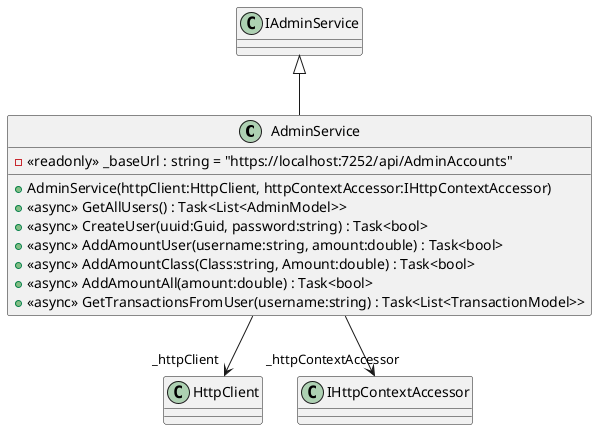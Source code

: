 @startuml
class AdminService {
    - <<readonly>> _baseUrl : string = "https://localhost:7252/api/AdminAccounts"
    + AdminService(httpClient:HttpClient, httpContextAccessor:IHttpContextAccessor)
    + <<async>> GetAllUsers() : Task<List<AdminModel>>
    + <<async>> CreateUser(uuid:Guid, password:string) : Task<bool>
    + <<async>> AddAmountUser(username:string, amount:double) : Task<bool>
    + <<async>> AddAmountClass(Class:string, Amount:double) : Task<bool>
    + <<async>> AddAmountAll(amount:double) : Task<bool>
    + <<async>> GetTransactionsFromUser(username:string) : Task<List<TransactionModel>>
}
IAdminService <|-- AdminService
AdminService --> "_httpClient" HttpClient
AdminService --> "_httpContextAccessor" IHttpContextAccessor
@enduml

@startuml
class AuthService {
    - <<readonly>> _baseUrl : string = "https://localhost:7252/api/login/authenticate"
    + AuthService(httpClient:HttpClient)
    + <<async>> LoginAsync(username:string, password:string) : Task<LoginResult>
}
IAuthService <|-- AuthService
AuthService --> "_httpClient" HttpClient
@enduml

@startuml
interface IAdminService {
    AddAmountAll(amount:double) : Task<bool>
    AddAmountClass(Class:string, Amount:double) : Task<bool>
    AddAmountUser(username:string, amount:double) : Task<bool>
    CreateUser(uuid:Guid, password:string) : Task<bool>
    GetAllUsers() : Task<List<AdminModel>>
    GetTransactionsFromUser(username:string) : Task<List<TransactionModel>>
}
@enduml

@startuml
interface IAuthService {
    LoginAsync(username:string, password:string) : Task<LoginResult>
}
@enduml

@startuml
interface IStudentService {
    chargeAmount(amount:double) : Task<bool>
    checkInfo() : Task<StudentsInfoM>
    checkTransaction() : Task<List<TransactionModel>>
}
@enduml

@startuml
class StudentService {
    - <<readonly>> _baseUrl : string = "https://localhost:7252/api/studentsaccount"
    + StudentService(httpClient:HttpClient, httpContextAccessor:IHttpContextAccessor)
    + <<async>> chargeAmount(amount:double) : Task<bool>
    + <<async>> checkInfo() : Task<StudentsInfoM>
    + <<async>> checkTransaction() : Task<List<TransactionModel>>
}
IStudentService <|-- StudentService
StudentService --> "_httpClient" HttpClient
StudentService --> "_httpContextAccessor" IHttpContextAccessor
@enduml

@startuml
class AdminController {
    + AdminController(adminService:AdminService)
    + <<async>> AdminView() : Task<IActionResult>
    + <<async>> ViewTransactions(username:string) : Task<IActionResult>
    + AddAmountUser() : IActionResult
    + <<async>> AddAmountUser(model:ChargeUserModel) : Task<IActionResult>
    + AddAmountClass() : IActionResult
    + <<async>> AddAmountClass(model:ChargeClassModel) : Task<IActionResult>
    + <<async>> AddAmountAll() : Task<IActionResult>
    + <<async>> AddAmountAll(amount:double) : Task<IActionResult>
    + CreateUser() : IActionResult
    + <<async>> CreateUser(model:CreateUserModel) : Task<IActionResult>
}
Controller <|-- AdminController
AdminController --> "_adminService" AdminService
@enduml

@startuml
class LoginController {
    + LoginController(authService:AuthService, studentService:StudentService)
    + Login() : IActionResult
    + <<async>> Login(loginModel:LoginModel) : Task<IActionResult>
}
Controller <|-- LoginController
LoginController --> "_authService" AuthService
LoginController --> "_studentService" StudentService
@enduml

@startuml
class StudentController {
    + StudentController(studentService:StudentService)
    + <<async>> Info() : Task<IActionResult>
    + <<async>> ChargeAmount() : Task<IActionResult>
    + <<async>> ChargeAmount(amount:double) : Task<IActionResult>
    + <<async>> ViewTransactions() : Task<IActionResult>
}
Controller <|-- StudentController
StudentController --> "_studentService" StudentService
@enduml

@startuml
class AdminModel {
    + UserName : string <<get>> <<set>>
    + Amount : double <<get>> <<set>>
    + NbrPage : int <<get>> <<set>>
    + Class : string <<get>> <<set>>
    + DepartmentId : int <<get>> <<set>>
}
AdminModel --> "Uuid" Guid
@enduml

@startuml
class ChargeClassModel {
    + className : string <<get>> <<set>>
    + amount : double <<get>> <<set>>
}
@enduml

@startuml
class ChargeUserModel {
    + Username : string <<get>> <<set>>
    + amount : double <<get>> <<set>>
}
@enduml

@startuml
class CreateUserModel {
    + Password : string <<get>> <<set>>
}
CreateUserModel --> "Uid" Guid
@enduml

@startuml
class LoginModel {
    + Username : string <<get>> <<set>>
    + Password : string <<get>> <<set>>
}
@enduml

@startuml
class LoginResult {
    + Success : bool <<get>> <<set>>
    + Token : string <<get>> <<set>>
    + ErrorMessage : string <<get>> <<set>>
}
@enduml

@startuml
class StudentsInfoM {
    + UserName : string <<get>> <<set>>
    + Amount : double <<get>> <<set>>
    + NbrPage : int <<get>> <<set>>
    + Class : string <<get>> <<set>>
    + DepartmentId : int <<get>> <<set>>
}
StudentsInfoM --> "Uuid" Guid
@enduml

@startuml
class TransactionModel {
    + TransactionId : int <<get>> <<set>>
    + Receiver : string <<get>> <<set>>
    + Sender : string <<get>> <<set>>
    + Date : string <<get>> <<set>>
    + Amount : double <<get>> <<set>>
}
@enduml


